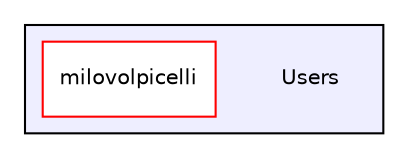 digraph "/Users" {
  compound=true
  node [ fontsize="10", fontname="Helvetica"];
  edge [ labelfontsize="10", labelfontname="Helvetica"];
  subgraph clusterdir_d522931ffa1371640980b621734a4381 {
    graph [ bgcolor="#eeeeff", pencolor="black", label="" URL="dir_d522931ffa1371640980b621734a4381.html"];
    dir_d522931ffa1371640980b621734a4381 [shape=plaintext label="Users"];
    dir_b5ae07536fff603cc858854972b99ddb [shape=box label="milovolpicelli" color="red" fillcolor="white" style="filled" URL="dir_b5ae07536fff603cc858854972b99ddb.html"];
  }
}
